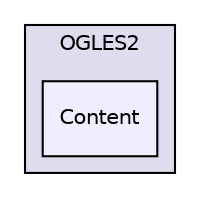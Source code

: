 digraph "PVR/SDK_3.4/Examples/Advanced/Navigation3D/OGLES2/Content" {
  compound=true
  node [ fontsize="10", fontname="Helvetica"];
  edge [ labelfontsize="10", labelfontname="Helvetica"];
  subgraph clusterdir_4533f58c22e5e9372dff413b63bb0c14 {
    graph [ bgcolor="#ddddee", pencolor="black", label="OGLES2" fontname="Helvetica", fontsize="10", URL="dir_4533f58c22e5e9372dff413b63bb0c14.html"]
  dir_11ba856b34e4b15df3b0e5934b6f1c4a [shape=box, label="Content", style="filled", fillcolor="#eeeeff", pencolor="black", URL="dir_11ba856b34e4b15df3b0e5934b6f1c4a.html"];
  }
}
